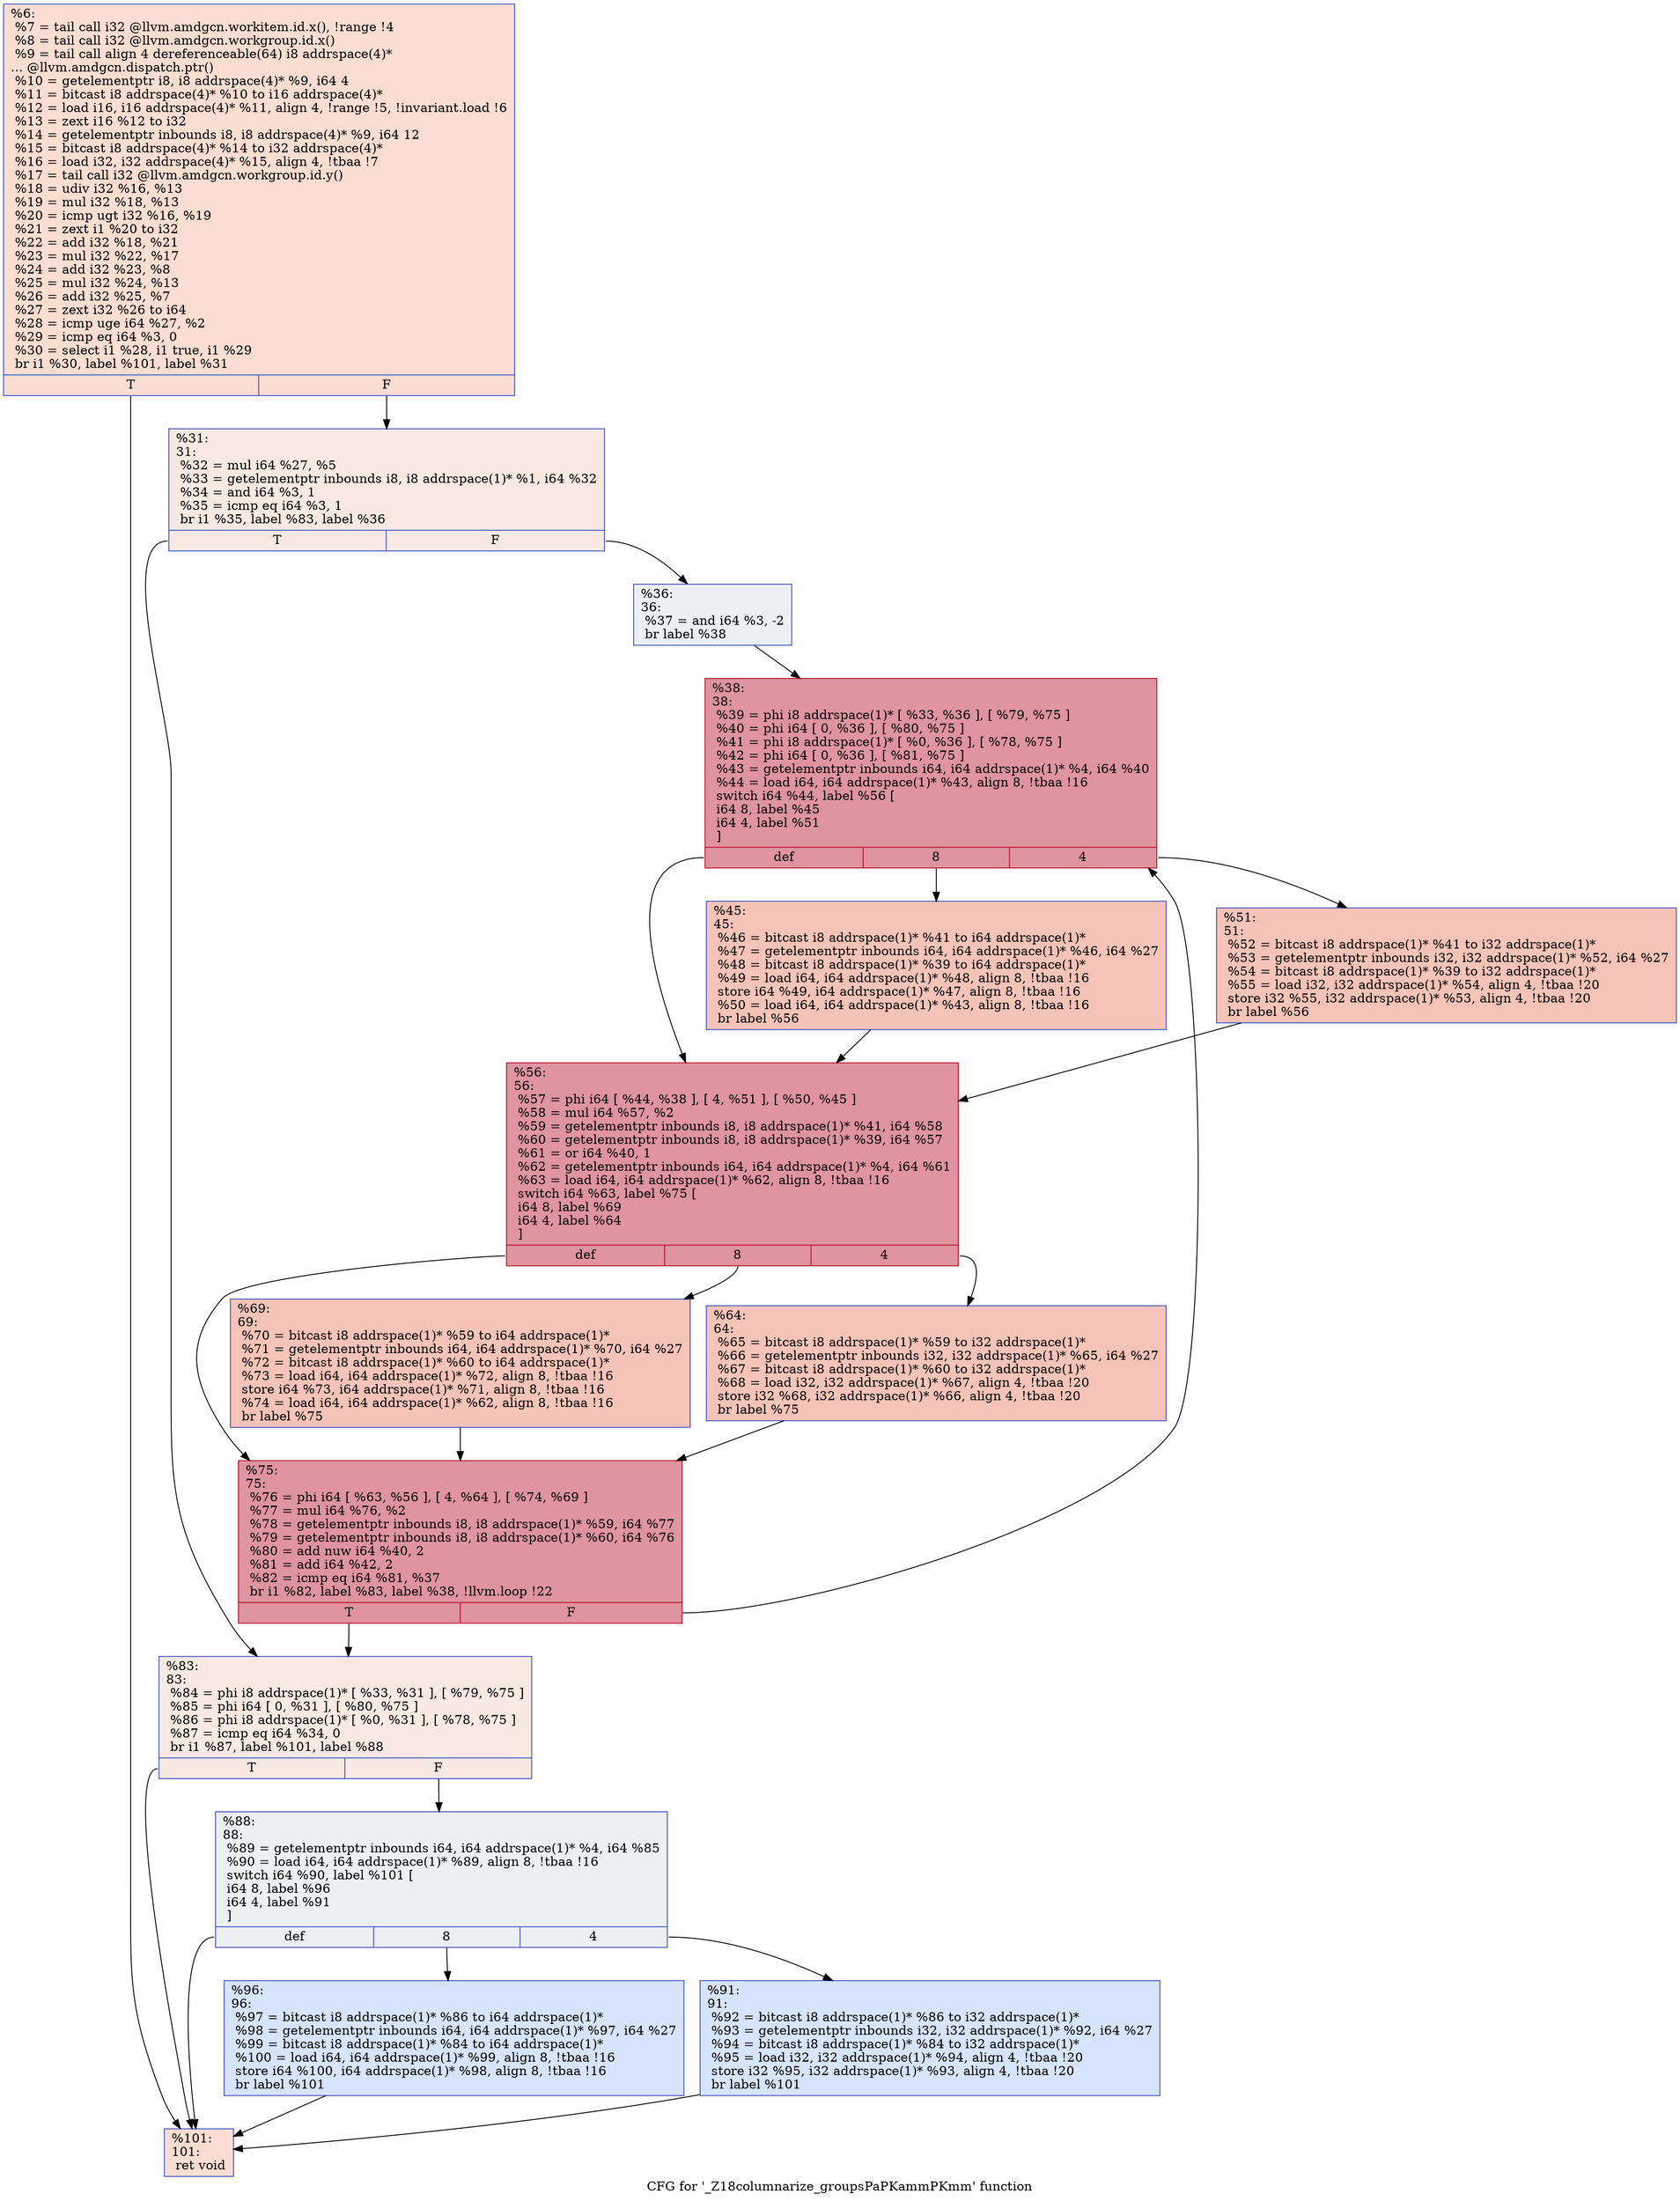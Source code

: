 digraph "CFG for '_Z18columnarize_groupsPaPKammPKmm' function" {
	label="CFG for '_Z18columnarize_groupsPaPKammPKmm' function";

	Node0x4cb3660 [shape=record,color="#3d50c3ff", style=filled, fillcolor="#f7b39670",label="{%6:\l  %7 = tail call i32 @llvm.amdgcn.workitem.id.x(), !range !4\l  %8 = tail call i32 @llvm.amdgcn.workgroup.id.x()\l  %9 = tail call align 4 dereferenceable(64) i8 addrspace(4)*\l... @llvm.amdgcn.dispatch.ptr()\l  %10 = getelementptr i8, i8 addrspace(4)* %9, i64 4\l  %11 = bitcast i8 addrspace(4)* %10 to i16 addrspace(4)*\l  %12 = load i16, i16 addrspace(4)* %11, align 4, !range !5, !invariant.load !6\l  %13 = zext i16 %12 to i32\l  %14 = getelementptr inbounds i8, i8 addrspace(4)* %9, i64 12\l  %15 = bitcast i8 addrspace(4)* %14 to i32 addrspace(4)*\l  %16 = load i32, i32 addrspace(4)* %15, align 4, !tbaa !7\l  %17 = tail call i32 @llvm.amdgcn.workgroup.id.y()\l  %18 = udiv i32 %16, %13\l  %19 = mul i32 %18, %13\l  %20 = icmp ugt i32 %16, %19\l  %21 = zext i1 %20 to i32\l  %22 = add i32 %18, %21\l  %23 = mul i32 %22, %17\l  %24 = add i32 %23, %8\l  %25 = mul i32 %24, %13\l  %26 = add i32 %25, %7\l  %27 = zext i32 %26 to i64\l  %28 = icmp uge i64 %27, %2\l  %29 = icmp eq i64 %3, 0\l  %30 = select i1 %28, i1 true, i1 %29\l  br i1 %30, label %101, label %31\l|{<s0>T|<s1>F}}"];
	Node0x4cb3660:s0 -> Node0x4cb6060;
	Node0x4cb3660:s1 -> Node0x4cb60f0;
	Node0x4cb60f0 [shape=record,color="#3d50c3ff", style=filled, fillcolor="#efcebd70",label="{%31:\l31:                                               \l  %32 = mul i64 %27, %5\l  %33 = getelementptr inbounds i8, i8 addrspace(1)* %1, i64 %32\l  %34 = and i64 %3, 1\l  %35 = icmp eq i64 %3, 1\l  br i1 %35, label %83, label %36\l|{<s0>T|<s1>F}}"];
	Node0x4cb60f0:s0 -> Node0x4cb65f0;
	Node0x4cb60f0:s1 -> Node0x4cb6640;
	Node0x4cb6640 [shape=record,color="#3d50c3ff", style=filled, fillcolor="#d6dce470",label="{%36:\l36:                                               \l  %37 = and i64 %3, -2\l  br label %38\l}"];
	Node0x4cb6640 -> Node0x4cb6800;
	Node0x4cb6800 [shape=record,color="#b70d28ff", style=filled, fillcolor="#b70d2870",label="{%38:\l38:                                               \l  %39 = phi i8 addrspace(1)* [ %33, %36 ], [ %79, %75 ]\l  %40 = phi i64 [ 0, %36 ], [ %80, %75 ]\l  %41 = phi i8 addrspace(1)* [ %0, %36 ], [ %78, %75 ]\l  %42 = phi i64 [ 0, %36 ], [ %81, %75 ]\l  %43 = getelementptr inbounds i64, i64 addrspace(1)* %4, i64 %40\l  %44 = load i64, i64 addrspace(1)* %43, align 8, !tbaa !16\l  switch i64 %44, label %56 [\l    i64 8, label %45\l    i64 4, label %51\l  ]\l|{<s0>def|<s1>8|<s2>4}}"];
	Node0x4cb6800:s0 -> Node0x4cb7040;
	Node0x4cb6800:s1 -> Node0x4cb70d0;
	Node0x4cb6800:s2 -> Node0x4cb7160;
	Node0x4cb70d0 [shape=record,color="#3d50c3ff", style=filled, fillcolor="#e8765c70",label="{%45:\l45:                                               \l  %46 = bitcast i8 addrspace(1)* %41 to i64 addrspace(1)*\l  %47 = getelementptr inbounds i64, i64 addrspace(1)* %46, i64 %27\l  %48 = bitcast i8 addrspace(1)* %39 to i64 addrspace(1)*\l  %49 = load i64, i64 addrspace(1)* %48, align 8, !tbaa !16\l  store i64 %49, i64 addrspace(1)* %47, align 8, !tbaa !16\l  %50 = load i64, i64 addrspace(1)* %43, align 8, !tbaa !16\l  br label %56\l}"];
	Node0x4cb70d0 -> Node0x4cb7040;
	Node0x4cb7160 [shape=record,color="#3d50c3ff", style=filled, fillcolor="#e8765c70",label="{%51:\l51:                                               \l  %52 = bitcast i8 addrspace(1)* %41 to i32 addrspace(1)*\l  %53 = getelementptr inbounds i32, i32 addrspace(1)* %52, i64 %27\l  %54 = bitcast i8 addrspace(1)* %39 to i32 addrspace(1)*\l  %55 = load i32, i32 addrspace(1)* %54, align 4, !tbaa !20\l  store i32 %55, i32 addrspace(1)* %53, align 4, !tbaa !20\l  br label %56\l}"];
	Node0x4cb7160 -> Node0x4cb7040;
	Node0x4cb7040 [shape=record,color="#b70d28ff", style=filled, fillcolor="#b70d2870",label="{%56:\l56:                                               \l  %57 = phi i64 [ %44, %38 ], [ 4, %51 ], [ %50, %45 ]\l  %58 = mul i64 %57, %2\l  %59 = getelementptr inbounds i8, i8 addrspace(1)* %41, i64 %58\l  %60 = getelementptr inbounds i8, i8 addrspace(1)* %39, i64 %57\l  %61 = or i64 %40, 1\l  %62 = getelementptr inbounds i64, i64 addrspace(1)* %4, i64 %61\l  %63 = load i64, i64 addrspace(1)* %62, align 8, !tbaa !16\l  switch i64 %63, label %75 [\l    i64 8, label %69\l    i64 4, label %64\l  ]\l|{<s0>def|<s1>8|<s2>4}}"];
	Node0x4cb7040:s0 -> Node0x4cb68f0;
	Node0x4cb7040:s1 -> Node0x4cb8ab0;
	Node0x4cb7040:s2 -> Node0x4cb8b00;
	Node0x4cb8b00 [shape=record,color="#3d50c3ff", style=filled, fillcolor="#e8765c70",label="{%64:\l64:                                               \l  %65 = bitcast i8 addrspace(1)* %59 to i32 addrspace(1)*\l  %66 = getelementptr inbounds i32, i32 addrspace(1)* %65, i64 %27\l  %67 = bitcast i8 addrspace(1)* %60 to i32 addrspace(1)*\l  %68 = load i32, i32 addrspace(1)* %67, align 4, !tbaa !20\l  store i32 %68, i32 addrspace(1)* %66, align 4, !tbaa !20\l  br label %75\l}"];
	Node0x4cb8b00 -> Node0x4cb68f0;
	Node0x4cb8ab0 [shape=record,color="#3d50c3ff", style=filled, fillcolor="#e8765c70",label="{%69:\l69:                                               \l  %70 = bitcast i8 addrspace(1)* %59 to i64 addrspace(1)*\l  %71 = getelementptr inbounds i64, i64 addrspace(1)* %70, i64 %27\l  %72 = bitcast i8 addrspace(1)* %60 to i64 addrspace(1)*\l  %73 = load i64, i64 addrspace(1)* %72, align 8, !tbaa !16\l  store i64 %73, i64 addrspace(1)* %71, align 8, !tbaa !16\l  %74 = load i64, i64 addrspace(1)* %62, align 8, !tbaa !16\l  br label %75\l}"];
	Node0x4cb8ab0 -> Node0x4cb68f0;
	Node0x4cb68f0 [shape=record,color="#b70d28ff", style=filled, fillcolor="#b70d2870",label="{%75:\l75:                                               \l  %76 = phi i64 [ %63, %56 ], [ 4, %64 ], [ %74, %69 ]\l  %77 = mul i64 %76, %2\l  %78 = getelementptr inbounds i8, i8 addrspace(1)* %59, i64 %77\l  %79 = getelementptr inbounds i8, i8 addrspace(1)* %60, i64 %76\l  %80 = add nuw i64 %40, 2\l  %81 = add i64 %42, 2\l  %82 = icmp eq i64 %81, %37\l  br i1 %82, label %83, label %38, !llvm.loop !22\l|{<s0>T|<s1>F}}"];
	Node0x4cb68f0:s0 -> Node0x4cb65f0;
	Node0x4cb68f0:s1 -> Node0x4cb6800;
	Node0x4cb65f0 [shape=record,color="#3d50c3ff", style=filled, fillcolor="#efcebd70",label="{%83:\l83:                                               \l  %84 = phi i8 addrspace(1)* [ %33, %31 ], [ %79, %75 ]\l  %85 = phi i64 [ 0, %31 ], [ %80, %75 ]\l  %86 = phi i8 addrspace(1)* [ %0, %31 ], [ %78, %75 ]\l  %87 = icmp eq i64 %34, 0\l  br i1 %87, label %101, label %88\l|{<s0>T|<s1>F}}"];
	Node0x4cb65f0:s0 -> Node0x4cb6060;
	Node0x4cb65f0:s1 -> Node0x4cb9d40;
	Node0x4cb9d40 [shape=record,color="#3d50c3ff", style=filled, fillcolor="#d6dce470",label="{%88:\l88:                                               \l  %89 = getelementptr inbounds i64, i64 addrspace(1)* %4, i64 %85\l  %90 = load i64, i64 addrspace(1)* %89, align 8, !tbaa !16\l  switch i64 %90, label %101 [\l    i64 8, label %96\l    i64 4, label %91\l  ]\l|{<s0>def|<s1>8|<s2>4}}"];
	Node0x4cb9d40:s0 -> Node0x4cb6060;
	Node0x4cb9d40:s1 -> Node0x4cb9f50;
	Node0x4cb9d40:s2 -> Node0x4cb9fa0;
	Node0x4cb9fa0 [shape=record,color="#3d50c3ff", style=filled, fillcolor="#a5c3fe70",label="{%91:\l91:                                               \l  %92 = bitcast i8 addrspace(1)* %86 to i32 addrspace(1)*\l  %93 = getelementptr inbounds i32, i32 addrspace(1)* %92, i64 %27\l  %94 = bitcast i8 addrspace(1)* %84 to i32 addrspace(1)*\l  %95 = load i32, i32 addrspace(1)* %94, align 4, !tbaa !20\l  store i32 %95, i32 addrspace(1)* %93, align 4, !tbaa !20\l  br label %101\l}"];
	Node0x4cb9fa0 -> Node0x4cb6060;
	Node0x4cb9f50 [shape=record,color="#3d50c3ff", style=filled, fillcolor="#a5c3fe70",label="{%96:\l96:                                               \l  %97 = bitcast i8 addrspace(1)* %86 to i64 addrspace(1)*\l  %98 = getelementptr inbounds i64, i64 addrspace(1)* %97, i64 %27\l  %99 = bitcast i8 addrspace(1)* %84 to i64 addrspace(1)*\l  %100 = load i64, i64 addrspace(1)* %99, align 8, !tbaa !16\l  store i64 %100, i64 addrspace(1)* %98, align 8, !tbaa !16\l  br label %101\l}"];
	Node0x4cb9f50 -> Node0x4cb6060;
	Node0x4cb6060 [shape=record,color="#3d50c3ff", style=filled, fillcolor="#f7b39670",label="{%101:\l101:                                              \l  ret void\l}"];
}
